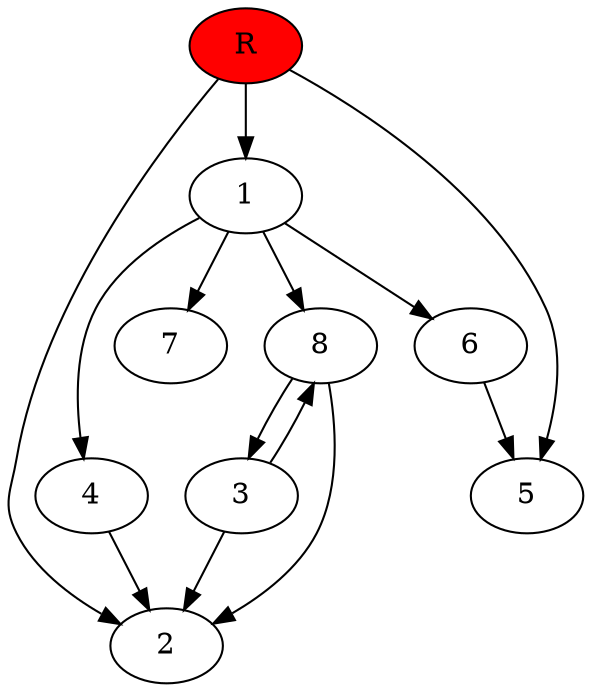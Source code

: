 digraph prb38869 {
	1
	2
	3
	4
	5
	6
	7
	8
	R [fillcolor="#ff0000" style=filled]
	1 -> 4
	1 -> 6
	1 -> 7
	1 -> 8
	3 -> 2
	3 -> 8
	4 -> 2
	6 -> 5
	8 -> 2
	8 -> 3
	R -> 1
	R -> 2
	R -> 5
}
